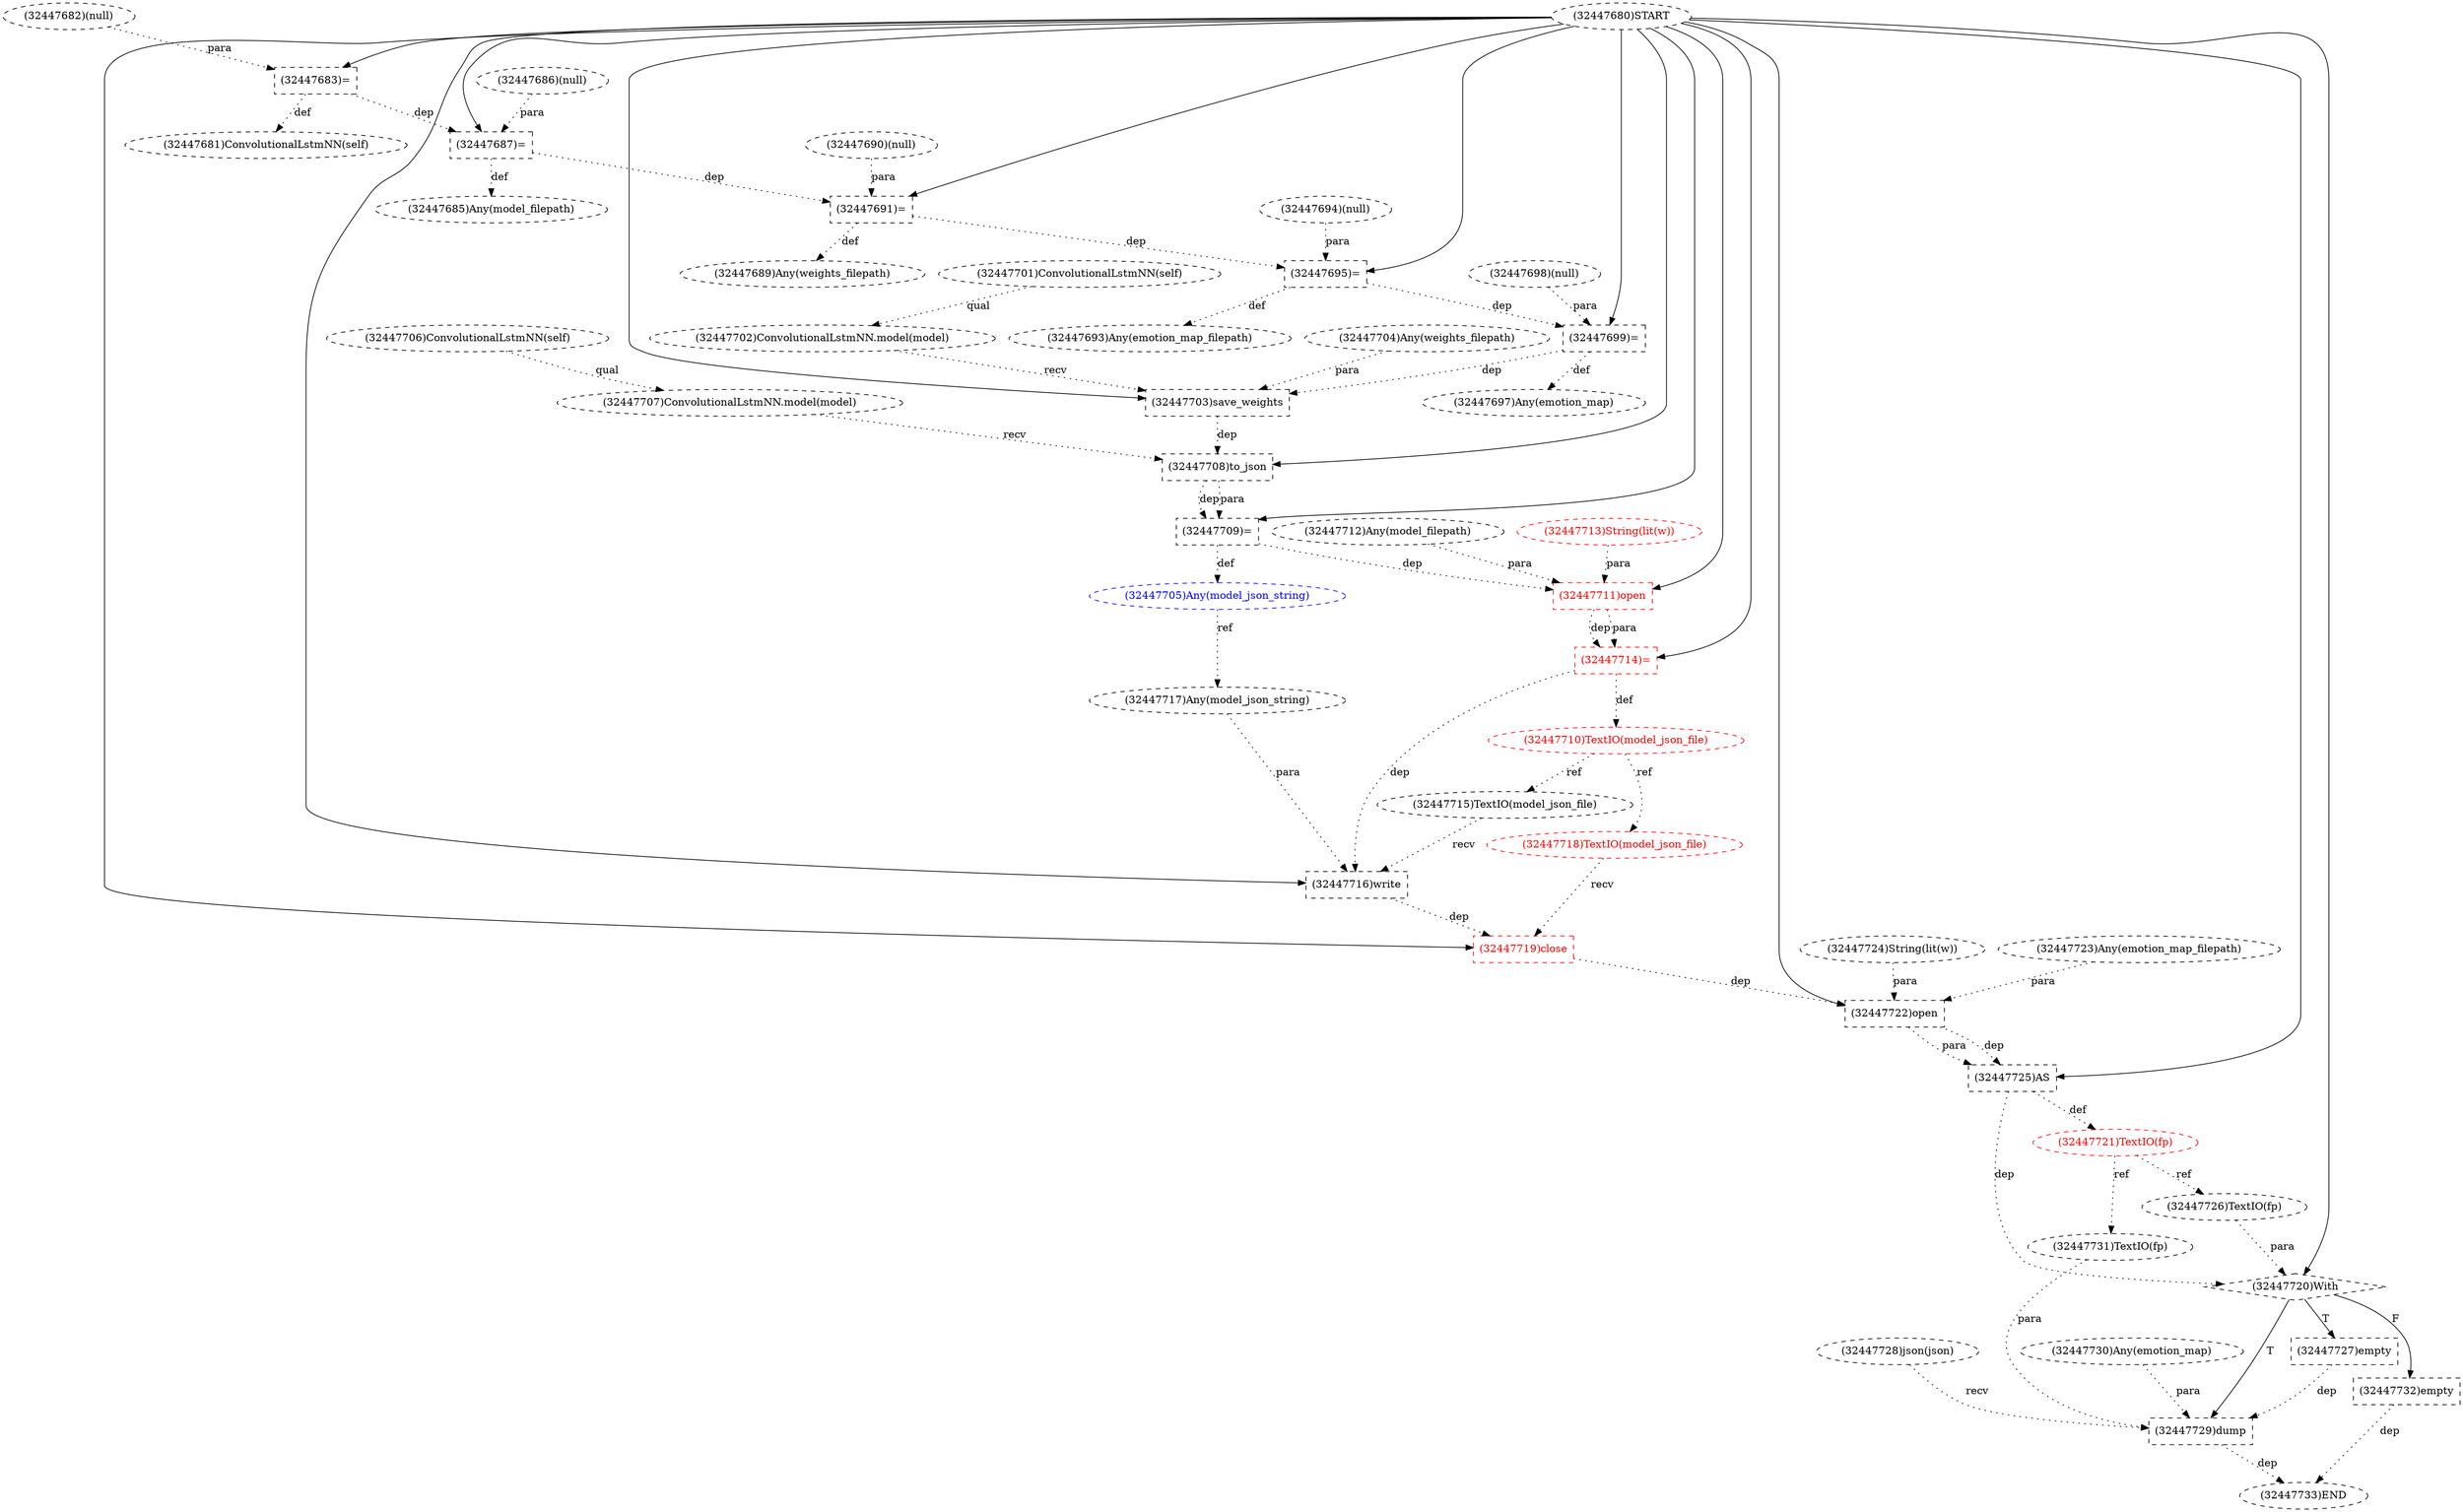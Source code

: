 digraph G {
1 [label="(32447711)open" shape=box style=dashed color=red fontcolor=red]
2 [label="(32447722)open" shape=box style=dashed]
3 [label="(32447725)AS" shape=box style=dashed]
4 [label="(32447730)Any(emotion_map)" shape=ellipse style=dashed]
5 [label="(32447720)With" shape=diamond style=dashed]
6 [label="(32447729)dump" shape=box style=dashed]
7 [label="(32447690)(null)" shape=ellipse style=dashed]
8 [label="(32447719)close" shape=box style=dashed color=red fontcolor=red]
9 [label="(32447728)json(json)" shape=ellipse style=dashed]
10 [label="(32447718)TextIO(model_json_file)" shape=ellipse style=dashed color=red fontcolor=red]
11 [label="(32447731)TextIO(fp)" shape=ellipse style=dashed]
12 [label="(32447713)String(lit(w))" shape=ellipse style=dashed color=red fontcolor=red]
13 [label="(32447687)=" shape=box style=dashed]
14 [label="(32447685)Any(model_filepath)" shape=ellipse style=dashed]
15 [label="(32447691)=" shape=box style=dashed]
16 [label="(32447699)=" shape=box style=dashed]
17 [label="(32447707)ConvolutionalLstmNN.model(model)" shape=ellipse style=dashed]
18 [label="(32447689)Any(weights_filepath)" shape=ellipse style=dashed]
19 [label="(32447712)Any(model_filepath)" shape=ellipse style=dashed]
20 [label="(32447715)TextIO(model_json_file)" shape=ellipse style=dashed]
21 [label="(32447716)write" shape=box style=dashed]
22 [label="(32447714)=" shape=box style=dashed color=red fontcolor=red]
23 [label="(32447701)ConvolutionalLstmNN(self)" shape=ellipse style=dashed]
24 [label="(32447681)ConvolutionalLstmNN(self)" shape=ellipse style=dashed]
25 [label="(32447726)TextIO(fp)" shape=ellipse style=dashed]
26 [label="(32447705)Any(model_json_string)" shape=ellipse style=dashed color=blue fontcolor=blue]
27 [label="(32447686)(null)" shape=ellipse style=dashed]
28 [label="(32447724)String(lit(w))" shape=ellipse style=dashed]
29 [label="(32447697)Any(emotion_map)" shape=ellipse style=dashed]
30 [label="(32447717)Any(model_json_string)" shape=ellipse style=dashed]
31 [label="(32447723)Any(emotion_map_filepath)" shape=ellipse style=dashed]
32 [label="(32447708)to_json" shape=box style=dashed]
33 [label="(32447703)save_weights" shape=box style=dashed]
34 [label="(32447710)TextIO(model_json_file)" shape=ellipse style=dashed color=red fontcolor=red]
35 [label="(32447702)ConvolutionalLstmNN.model(model)" shape=ellipse style=dashed]
36 [label="(32447683)=" shape=box style=dashed]
37 [label="(32447693)Any(emotion_map_filepath)" shape=ellipse style=dashed]
38 [label="(32447709)=" shape=box style=dashed]
39 [label="(32447698)(null)" shape=ellipse style=dashed]
40 [label="(32447680)START" style=dashed]
41 [label="(32447694)(null)" shape=ellipse style=dashed]
42 [label="(32447733)END" style=dashed]
43 [label="(32447682)(null)" shape=ellipse style=dashed]
44 [label="(32447695)=" shape=box style=dashed]
45 [label="(32447704)Any(weights_filepath)" shape=ellipse style=dashed]
46 [label="(32447727)empty" shape=box style=dashed]
47 [label="(32447732)empty" shape=box style=dashed]
48 [label="(32447721)TextIO(fp)" shape=ellipse style=dashed color=red fontcolor=red]
49 [label="(32447706)ConvolutionalLstmNN(self)" shape=ellipse style=dashed]
40 -> 1 [label="" style=solid];
19 -> 1 [label="para" style=dotted];
12 -> 1 [label="para" style=dotted];
38 -> 1 [label="dep" style=dotted];
40 -> 2 [label="" style=solid];
31 -> 2 [label="para" style=dotted];
28 -> 2 [label="para" style=dotted];
8 -> 2 [label="dep" style=dotted];
40 -> 3 [label="" style=solid];
2 -> 3 [label="dep" style=dotted];
2 -> 3 [label="para" style=dotted];
40 -> 5 [label="" style=solid];
3 -> 5 [label="dep" style=dotted];
25 -> 5 [label="para" style=dotted];
5 -> 6 [label="T"];
9 -> 6 [label="recv" style=dotted];
4 -> 6 [label="para" style=dotted];
11 -> 6 [label="para" style=dotted];
46 -> 6 [label="dep" style=dotted];
40 -> 8 [label="" style=solid];
10 -> 8 [label="recv" style=dotted];
21 -> 8 [label="dep" style=dotted];
34 -> 10 [label="ref" style=dotted];
48 -> 11 [label="ref" style=dotted];
40 -> 13 [label="" style=solid];
27 -> 13 [label="para" style=dotted];
36 -> 13 [label="dep" style=dotted];
13 -> 14 [label="def" style=dotted];
40 -> 15 [label="" style=solid];
7 -> 15 [label="para" style=dotted];
13 -> 15 [label="dep" style=dotted];
40 -> 16 [label="" style=solid];
39 -> 16 [label="para" style=dotted];
44 -> 16 [label="dep" style=dotted];
49 -> 17 [label="qual" style=dotted];
15 -> 18 [label="def" style=dotted];
34 -> 20 [label="ref" style=dotted];
40 -> 21 [label="" style=solid];
20 -> 21 [label="recv" style=dotted];
30 -> 21 [label="para" style=dotted];
22 -> 21 [label="dep" style=dotted];
40 -> 22 [label="" style=solid];
1 -> 22 [label="dep" style=dotted];
1 -> 22 [label="para" style=dotted];
36 -> 24 [label="def" style=dotted];
48 -> 25 [label="ref" style=dotted];
38 -> 26 [label="def" style=dotted];
16 -> 29 [label="def" style=dotted];
26 -> 30 [label="ref" style=dotted];
40 -> 32 [label="" style=solid];
17 -> 32 [label="recv" style=dotted];
33 -> 32 [label="dep" style=dotted];
40 -> 33 [label="" style=solid];
35 -> 33 [label="recv" style=dotted];
45 -> 33 [label="para" style=dotted];
16 -> 33 [label="dep" style=dotted];
22 -> 34 [label="def" style=dotted];
23 -> 35 [label="qual" style=dotted];
40 -> 36 [label="" style=solid];
43 -> 36 [label="para" style=dotted];
44 -> 37 [label="def" style=dotted];
40 -> 38 [label="" style=solid];
32 -> 38 [label="dep" style=dotted];
32 -> 38 [label="para" style=dotted];
47 -> 42 [label="dep" style=dotted];
6 -> 42 [label="dep" style=dotted];
40 -> 44 [label="" style=solid];
41 -> 44 [label="para" style=dotted];
15 -> 44 [label="dep" style=dotted];
5 -> 46 [label="T"];
5 -> 47 [label="F"];
3 -> 48 [label="def" style=dotted];
}